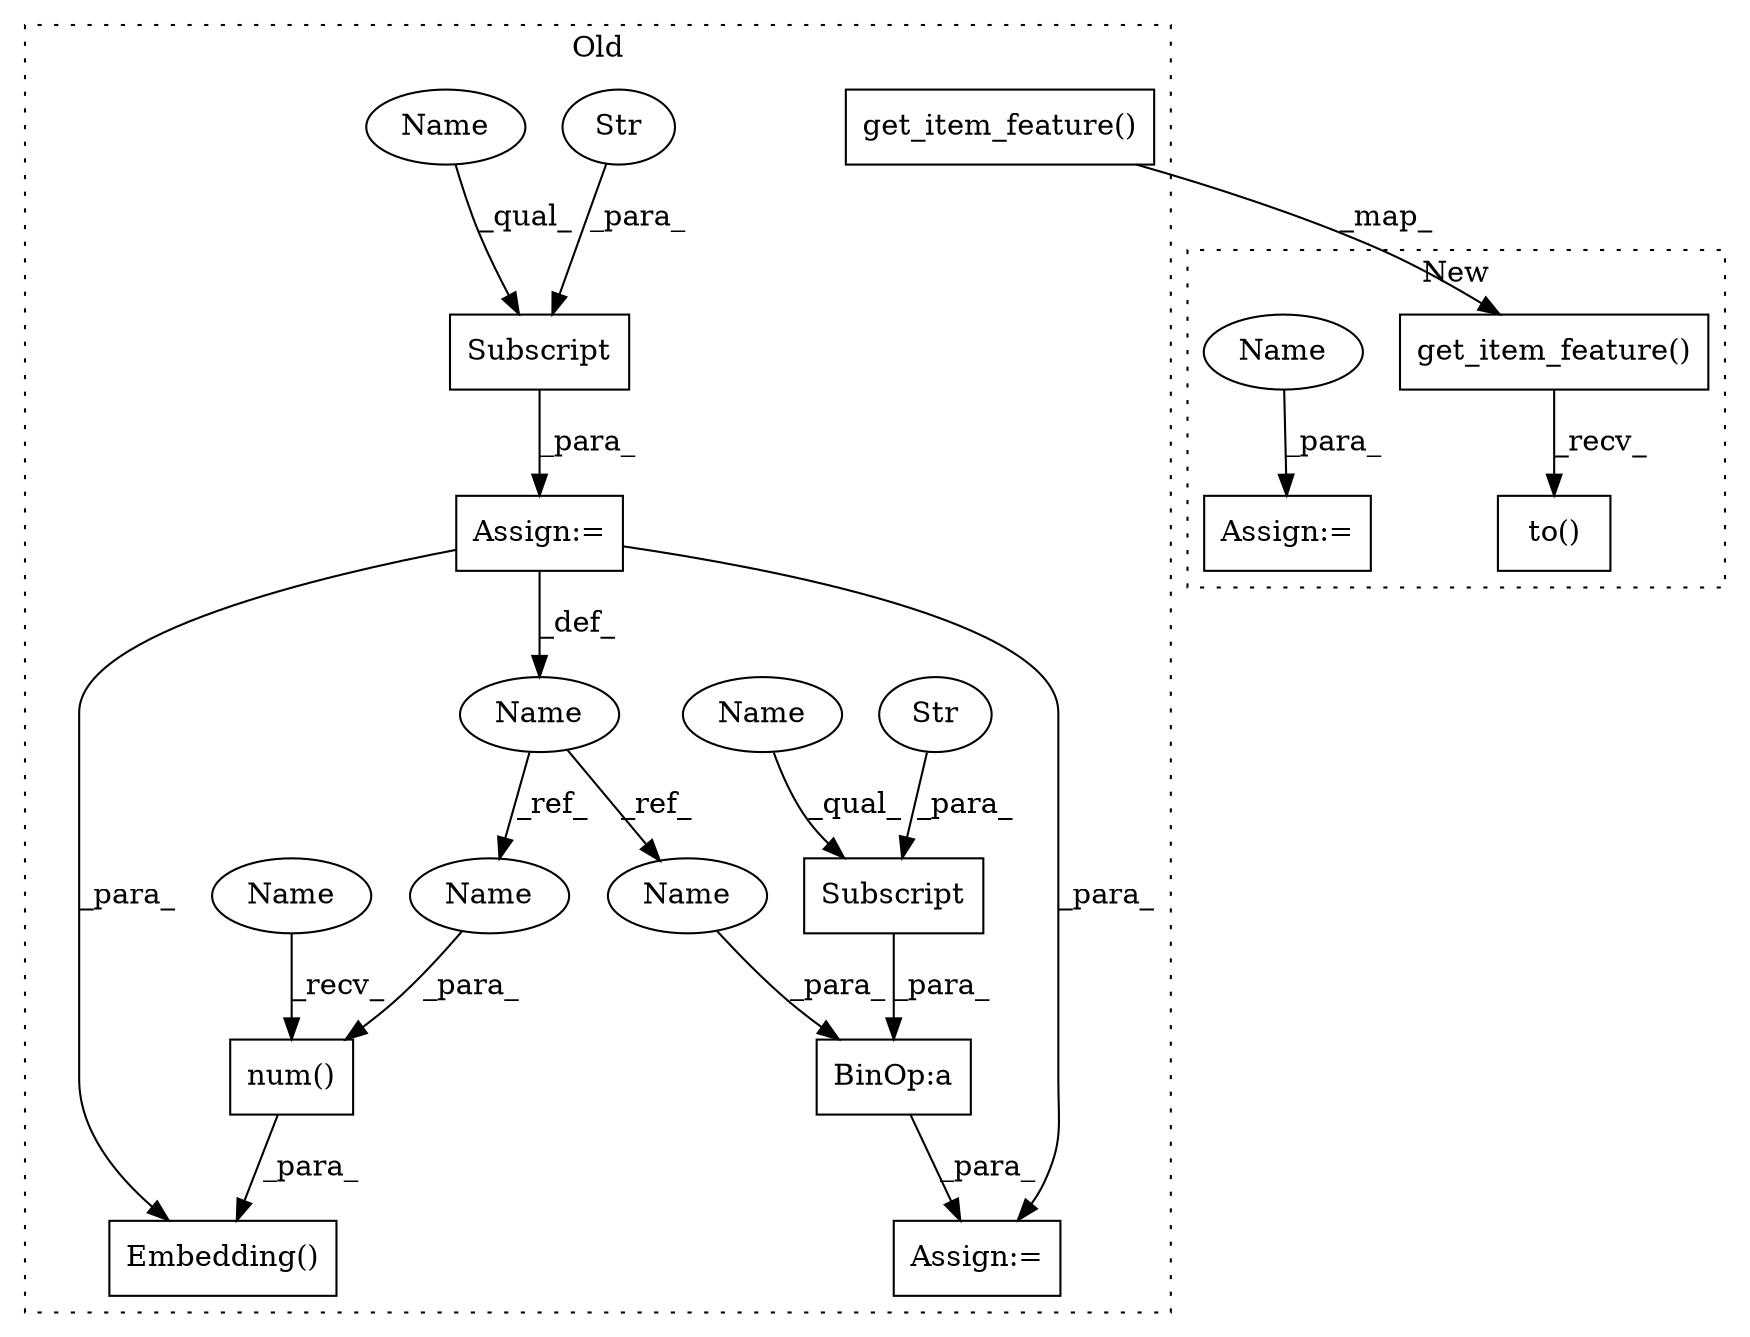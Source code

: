 digraph G {
subgraph cluster0 {
1 [label="get_item_feature()" a="75" s="2128" l="26" shape="box"];
5 [label="num()" a="75" s="2071,2101" l="12,1" shape="box"];
6 [label="Embedding()" a="75" s="2334,2386" l="13,16" shape="box"];
7 [label="Name" a="87" s="1730" l="18" shape="ellipse"];
8 [label="BinOp:a" a="82" s="1821" l="3" shape="box"];
9 [label="Subscript" a="63" s="1824,0" l="21,0" shape="box"];
10 [label="Subscript" a="63" s="1751,0" l="23,0" shape="box"];
11 [label="Str" a="66" s="1831" l="13" shape="ellipse"];
12 [label="Str" a="66" s="1758" l="15" shape="ellipse"];
13 [label="Assign:=" a="68" s="1800" l="3" shape="box"];
14 [label="Assign:=" a="68" s="1748" l="3" shape="box"];
16 [label="Name" a="87" s="1824" l="6" shape="ellipse"];
17 [label="Name" a="87" s="1751" l="6" shape="ellipse"];
18 [label="Name" a="87" s="2083" l="18" shape="ellipse"];
19 [label="Name" a="87" s="1803" l="18" shape="ellipse"];
20 [label="Name" a="87" s="2071" l="7" shape="ellipse"];
label = "Old";
style="dotted";
}
subgraph cluster1 {
2 [label="get_item_feature()" a="75" s="2165" l="26" shape="box"];
3 [label="Assign:=" a="68" s="2090" l="3" shape="box"];
4 [label="to()" a="75" s="2165,2206" l="30,1" shape="box"];
15 [label="Name" a="87" s="2093" l="7" shape="ellipse"];
label = "New";
style="dotted";
}
1 -> 2 [label="_map_"];
2 -> 4 [label="_recv_"];
5 -> 6 [label="_para_"];
7 -> 19 [label="_ref_"];
7 -> 18 [label="_ref_"];
8 -> 13 [label="_para_"];
9 -> 8 [label="_para_"];
10 -> 14 [label="_para_"];
11 -> 9 [label="_para_"];
12 -> 10 [label="_para_"];
14 -> 6 [label="_para_"];
14 -> 13 [label="_para_"];
14 -> 7 [label="_def_"];
15 -> 3 [label="_para_"];
16 -> 9 [label="_qual_"];
17 -> 10 [label="_qual_"];
18 -> 5 [label="_para_"];
19 -> 8 [label="_para_"];
20 -> 5 [label="_recv_"];
}